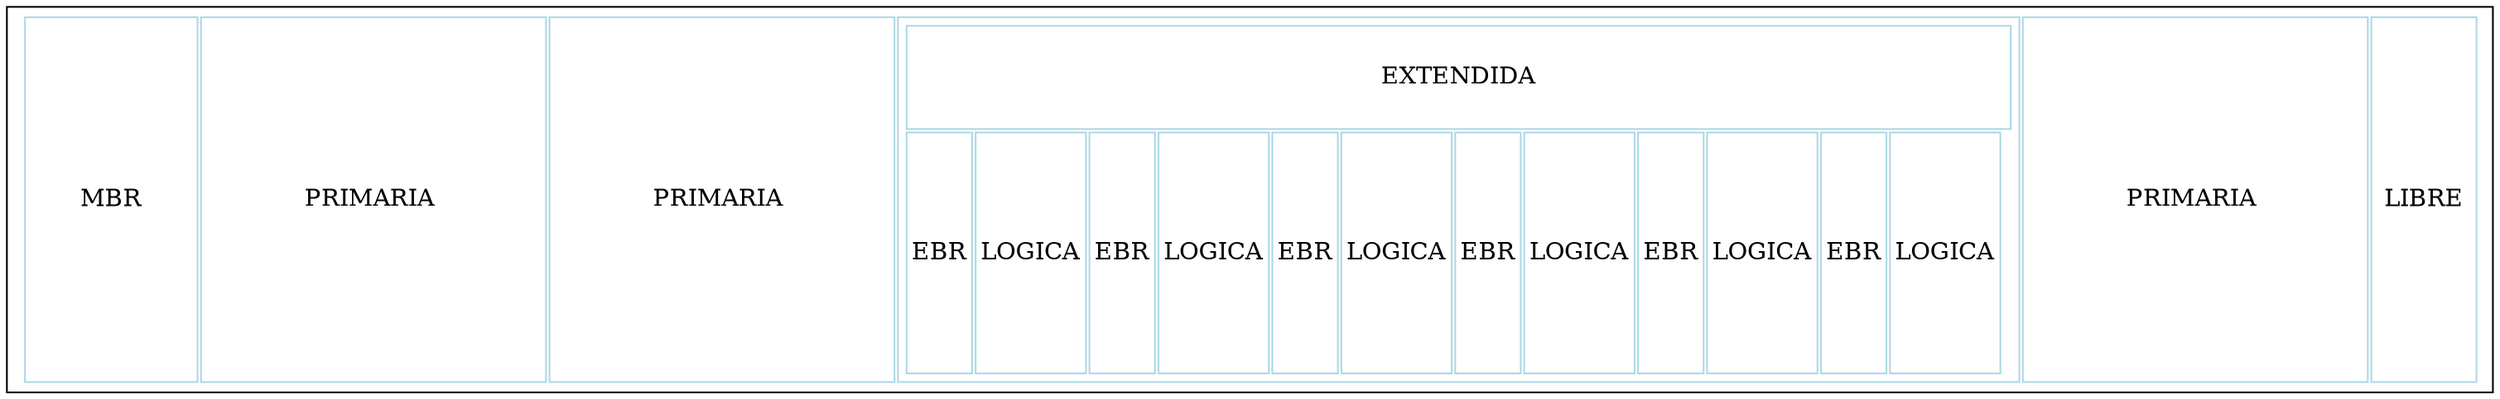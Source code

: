 digraph G{
  tbl [
    shape=box
    label=<
     <table border='0' cellborder='1' width='600' height='200' color='lightblue'>
     <tr>
     <td  cellspacing= '0' height='200' width='100'> MBR </td>
     <td cellspacing= '0' height='200' width='200'>PRIMARIA </td>
     <td cellspacing= '0' height='200' width='200'>PRIMARIA </td>
     <td cellspacing= '0' height='200' width='200'>
     <table border='0'  height='200' WIDTH='200' cellborder='1'>
     <tr>  <td height='60' colspan='15'>EXTENDIDA</td>  </tr>
     <tr>
     <td cellspacing= '0' height='140'>EBR</td>
     <td cellspacing= '0' height='140'>LOGICA</td>
     <td cellspacing= '0' height='140'>EBR</td>
     <td cellspacing= '0' height='140'>LOGICA</td>
     <td cellspacing= '0' height='140'>EBR</td>
     <td cellspacing= '0' height='140'>LOGICA</td>
     <td cellspacing= '0' height='140'>EBR</td>
     <td cellspacing= '0' height='140'>LOGICA</td>
     <td cellspacing= '0' height='140'>EBR</td>
     <td cellspacing= '0' height='140'>LOGICA</td>
     <td cellspacing= '0' height='140'>EBR</td>
     <td cellspacing= '0' height='140'>LOGICA</td>
     </tr>
     </table>
     </td>
     <td cellspacing= '0' height='200' width='200'>PRIMARIA </td>
     <td height='200'> LIBRE </td>     </tr> 
     </table>        
>];

}